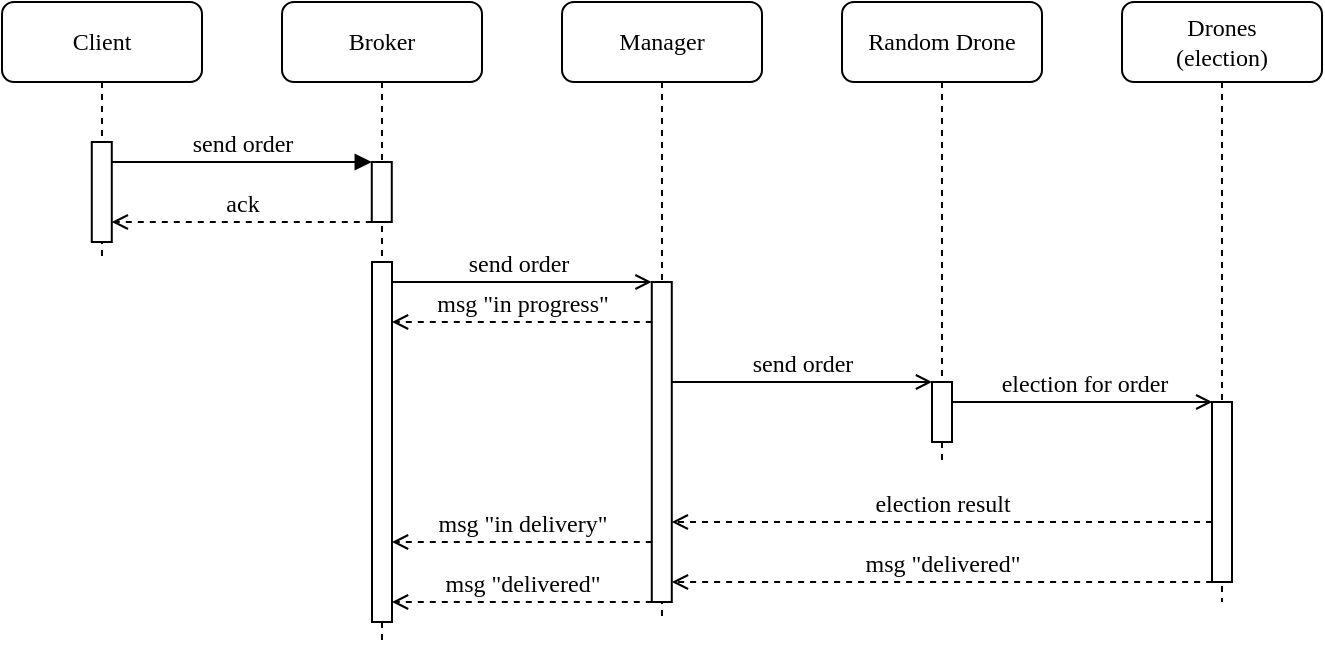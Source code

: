 <mxfile version="14.9.4" type="device"><diagram name="Page-1" id="13e1069c-82ec-6db2-03f1-153e76fe0fe0"><mxGraphModel dx="972" dy="537" grid="1" gridSize="10" guides="1" tooltips="1" connect="1" arrows="1" fold="1" page="1" pageScale="1" pageWidth="1100" pageHeight="850" background="none" math="0" shadow="0"><root><mxCell id="0"/><mxCell id="1" parent="0"/><mxCell id="7baba1c4bc27f4b0-2" value="Broker" style="shape=umlLifeline;perimeter=lifelinePerimeter;whiteSpace=wrap;html=1;container=1;collapsible=0;recursiveResize=0;outlineConnect=0;rounded=1;shadow=0;comic=0;labelBackgroundColor=none;strokeWidth=1;fontFamily=Verdana;fontSize=12;align=center;" parent="1" vertex="1"><mxGeometry x="240" y="80" width="100" height="320" as="geometry"/></mxCell><mxCell id="7baba1c4bc27f4b0-10" value="" style="html=1;points=[];perimeter=orthogonalPerimeter;rounded=0;shadow=0;comic=0;labelBackgroundColor=none;strokeWidth=1;fontFamily=Verdana;fontSize=12;align=center;" parent="7baba1c4bc27f4b0-2" vertex="1"><mxGeometry x="44.89" y="80" width="10" height="30" as="geometry"/></mxCell><mxCell id="7baba1c4bc27f4b0-3" value="Manager" style="shape=umlLifeline;perimeter=lifelinePerimeter;whiteSpace=wrap;html=1;container=1;collapsible=0;recursiveResize=0;outlineConnect=0;rounded=1;shadow=0;comic=0;labelBackgroundColor=none;strokeWidth=1;fontFamily=Verdana;fontSize=12;align=center;" parent="1" vertex="1"><mxGeometry x="380" y="80" width="100" height="310" as="geometry"/></mxCell><mxCell id="7baba1c4bc27f4b0-13" value="" style="html=1;points=[];perimeter=orthogonalPerimeter;rounded=0;shadow=0;comic=0;labelBackgroundColor=none;strokeWidth=1;fontFamily=Verdana;fontSize=12;align=center;" parent="7baba1c4bc27f4b0-3" vertex="1"><mxGeometry x="44.89" y="140" width="10" height="160" as="geometry"/></mxCell><mxCell id="7baba1c4bc27f4b0-4" value="Random Drone" style="shape=umlLifeline;perimeter=lifelinePerimeter;whiteSpace=wrap;html=1;container=1;collapsible=0;recursiveResize=0;outlineConnect=0;rounded=1;shadow=0;comic=0;labelBackgroundColor=none;strokeWidth=1;fontFamily=Verdana;fontSize=12;align=center;" parent="1" vertex="1"><mxGeometry x="520" y="80" width="100" height="230" as="geometry"/></mxCell><mxCell id="7baba1c4bc27f4b0-8" value="Client" style="shape=umlLifeline;perimeter=lifelinePerimeter;whiteSpace=wrap;html=1;container=1;collapsible=0;recursiveResize=0;outlineConnect=0;rounded=1;shadow=0;comic=0;labelBackgroundColor=none;strokeWidth=1;fontFamily=Verdana;fontSize=12;align=center;" parent="1" vertex="1"><mxGeometry x="100" y="80" width="100" height="130" as="geometry"/></mxCell><mxCell id="7baba1c4bc27f4b0-9" value="" style="html=1;points=[];perimeter=orthogonalPerimeter;rounded=0;shadow=0;comic=0;labelBackgroundColor=none;strokeWidth=1;fontFamily=Verdana;fontSize=12;align=center;" parent="7baba1c4bc27f4b0-8" vertex="1"><mxGeometry x="44.89" y="70" width="10" height="50" as="geometry"/></mxCell><mxCell id="7baba1c4bc27f4b0-11" value="send order" style="html=1;verticalAlign=bottom;endArrow=block;entryX=0;entryY=0;labelBackgroundColor=none;fontFamily=Verdana;fontSize=12;edgeStyle=elbowEdgeStyle;elbow=vertical;" parent="1" source="7baba1c4bc27f4b0-9" target="7baba1c4bc27f4b0-10" edge="1"><mxGeometry relative="1" as="geometry"><mxPoint x="219.89" y="170" as="sourcePoint"/></mxGeometry></mxCell><mxCell id="7baba1c4bc27f4b0-14" value="ack" style="html=1;verticalAlign=bottom;endArrow=open;labelBackgroundColor=none;fontFamily=Verdana;fontSize=12;edgeStyle=elbowEdgeStyle;elbow=vertical;dashed=1;endFill=0;" parent="1" source="7baba1c4bc27f4b0-10" target="7baba1c4bc27f4b0-9" edge="1"><mxGeometry relative="1" as="geometry"><mxPoint x="369.89" y="180" as="sourcePoint"/><Array as="points"><mxPoint x="239.89" y="190"/><mxPoint x="249.89" y="180"/></Array></mxGeometry></mxCell><mxCell id="hCKm63XLztfWOcYLBpdG-3" value="send order" style="html=1;verticalAlign=bottom;endArrow=open;labelBackgroundColor=none;fontFamily=Verdana;fontSize=12;edgeStyle=elbowEdgeStyle;elbow=vertical;entryX=-0.009;entryY=0.005;entryDx=0;entryDy=0;entryPerimeter=0;endFill=0;" edge="1" parent="1" source="7baba1c4bc27f4b0-2" target="7baba1c4bc27f4b0-13"><mxGeometry relative="1" as="geometry"><mxPoint x="310" y="220" as="sourcePoint"/><mxPoint x="439.89" y="220" as="targetPoint"/><Array as="points"><mxPoint x="349.89" y="220"/><mxPoint x="349.89" y="210"/><mxPoint x="389.89" y="222"/><mxPoint x="369.89" y="222"/><mxPoint x="409.89" y="222"/><mxPoint x="379.89" y="222"/><mxPoint x="379.89" y="222"/><mxPoint x="379.89" y="222"/><mxPoint x="439.89" y="222"/><mxPoint x="389.89" y="220"/><mxPoint x="384.89" y="260"/><mxPoint x="394.89" y="250"/></Array></mxGeometry></mxCell><mxCell id="hCKm63XLztfWOcYLBpdG-4" value="msg &quot;in progress&quot;" style="html=1;verticalAlign=bottom;endArrow=open;labelBackgroundColor=none;fontFamily=Verdana;fontSize=12;edgeStyle=elbowEdgeStyle;elbow=vertical;dashed=1;endFill=0;" edge="1" parent="1" source="7baba1c4bc27f4b0-13" target="hCKm63XLztfWOcYLBpdG-13"><mxGeometry relative="1" as="geometry"><mxPoint x="420" y="240" as="sourcePoint"/><mxPoint x="310" y="240" as="targetPoint"/><Array as="points"><mxPoint x="359.89" y="240"/><mxPoint x="399.89" y="280"/><mxPoint x="394.89" y="320"/><mxPoint x="404.89" y="310"/></Array></mxGeometry></mxCell><mxCell id="hCKm63XLztfWOcYLBpdG-6" value="" style="html=1;points=[];perimeter=orthogonalPerimeter;rounded=0;shadow=0;comic=0;labelBackgroundColor=none;strokeWidth=1;fontFamily=Verdana;fontSize=12;align=center;" vertex="1" parent="1"><mxGeometry x="565" y="270" width="10" height="30" as="geometry"/></mxCell><mxCell id="hCKm63XLztfWOcYLBpdG-7" value="send order" style="html=1;verticalAlign=bottom;endArrow=open;labelBackgroundColor=none;fontFamily=Verdana;fontSize=12;edgeStyle=elbowEdgeStyle;elbow=vertical;entryX=0.003;entryY=0.018;entryDx=0;entryDy=0;entryPerimeter=0;endFill=0;" edge="1" parent="1" target="hCKm63XLztfWOcYLBpdG-6"><mxGeometry relative="1" as="geometry"><mxPoint x="434.89" y="270" as="sourcePoint"/><mxPoint x="550" y="270" as="targetPoint"/><Array as="points"><mxPoint x="489.98" y="270"/><mxPoint x="489.98" y="260"/><mxPoint x="529.98" y="272"/><mxPoint x="509.98" y="272"/><mxPoint x="549.98" y="272"/><mxPoint x="519.98" y="272"/><mxPoint x="519.98" y="272"/><mxPoint x="519.98" y="272"/><mxPoint x="579.98" y="272"/><mxPoint x="529.98" y="270"/><mxPoint x="524.98" y="310"/><mxPoint x="534.98" y="300"/></Array></mxGeometry></mxCell><mxCell id="hCKm63XLztfWOcYLBpdG-9" value="&lt;div&gt;Drones&lt;/div&gt;&lt;div&gt;(election)&lt;br&gt;&lt;/div&gt;" style="shape=umlLifeline;perimeter=lifelinePerimeter;whiteSpace=wrap;html=1;container=1;collapsible=0;recursiveResize=0;outlineConnect=0;rounded=1;shadow=0;comic=0;labelBackgroundColor=none;strokeWidth=1;fontFamily=Verdana;fontSize=12;align=center;" vertex="1" parent="1"><mxGeometry x="660" y="80" width="100" height="300" as="geometry"/></mxCell><mxCell id="hCKm63XLztfWOcYLBpdG-16" value="" style="html=1;points=[];perimeter=orthogonalPerimeter;rounded=0;shadow=0;comic=0;labelBackgroundColor=none;strokeWidth=1;fontFamily=Verdana;fontSize=12;align=center;" vertex="1" parent="hCKm63XLztfWOcYLBpdG-9"><mxGeometry x="45" y="200" width="10" height="90" as="geometry"/></mxCell><mxCell id="hCKm63XLztfWOcYLBpdG-13" value="" style="html=1;points=[];perimeter=orthogonalPerimeter;rounded=0;shadow=0;comic=0;labelBackgroundColor=none;strokeWidth=1;fontFamily=Verdana;fontSize=12;align=center;" vertex="1" parent="1"><mxGeometry x="285" y="210" width="10" height="180" as="geometry"/></mxCell><mxCell id="hCKm63XLztfWOcYLBpdG-15" value="election for order" style="html=1;verticalAlign=bottom;endArrow=open;labelBackgroundColor=none;fontFamily=Verdana;fontSize=12;edgeStyle=elbowEdgeStyle;elbow=vertical;entryX=0.003;entryY=0.018;entryDx=0;entryDy=0;entryPerimeter=0;endFill=0;" edge="1" parent="1"><mxGeometry relative="1" as="geometry"><mxPoint x="575" y="280" as="sourcePoint"/><mxPoint x="705.14" y="280.54" as="targetPoint"/><Array as="points"><mxPoint x="630.09" y="280"/><mxPoint x="630.09" y="270"/><mxPoint x="670.09" y="282"/><mxPoint x="650.09" y="282"/><mxPoint x="690.09" y="282"/><mxPoint x="660.09" y="282"/><mxPoint x="660.09" y="282"/><mxPoint x="660.09" y="282"/><mxPoint x="720.09" y="282"/><mxPoint x="670.09" y="280"/><mxPoint x="665.09" y="320"/><mxPoint x="675.09" y="310"/></Array></mxGeometry></mxCell><mxCell id="hCKm63XLztfWOcYLBpdG-17" value="election result" style="html=1;verticalAlign=bottom;endArrow=open;labelBackgroundColor=none;fontFamily=Verdana;fontSize=12;edgeStyle=elbowEdgeStyle;elbow=vertical;dashed=1;endFill=0;" edge="1" parent="1" source="hCKm63XLztfWOcYLBpdG-16"><mxGeometry relative="1" as="geometry"><mxPoint x="670" y="340" as="sourcePoint"/><mxPoint x="434.89" y="340" as="targetPoint"/><Array as="points"><mxPoint x="639.89" y="340"/><mxPoint x="679.89" y="380"/><mxPoint x="674.89" y="420"/><mxPoint x="684.89" y="410"/></Array></mxGeometry></mxCell><mxCell id="hCKm63XLztfWOcYLBpdG-18" value="msg &quot;in delivery&quot;" style="html=1;verticalAlign=bottom;endArrow=open;labelBackgroundColor=none;fontFamily=Verdana;fontSize=12;edgeStyle=elbowEdgeStyle;elbow=vertical;dashed=1;endFill=0;" edge="1" parent="1" source="7baba1c4bc27f4b0-13"><mxGeometry relative="1" as="geometry"><mxPoint x="420" y="350" as="sourcePoint"/><mxPoint x="295" y="350" as="targetPoint"/><Array as="points"><mxPoint x="359.89" y="350"/><mxPoint x="399.89" y="390"/><mxPoint x="394.89" y="430"/><mxPoint x="404.89" y="420"/></Array></mxGeometry></mxCell><mxCell id="hCKm63XLztfWOcYLBpdG-19" value="msg &quot;delivered&quot;" style="html=1;verticalAlign=bottom;endArrow=open;labelBackgroundColor=none;fontFamily=Verdana;fontSize=12;edgeStyle=elbowEdgeStyle;elbow=vertical;dashed=1;endFill=0;" edge="1" parent="1"><mxGeometry relative="1" as="geometry"><mxPoint x="705.06" y="370" as="sourcePoint"/><mxPoint x="434.95" y="370" as="targetPoint"/><Array as="points"><mxPoint x="639.95" y="370"/><mxPoint x="679.95" y="410"/><mxPoint x="674.95" y="450"/><mxPoint x="684.95" y="440"/></Array></mxGeometry></mxCell><mxCell id="hCKm63XLztfWOcYLBpdG-20" value="msg &quot;delivered&quot;" style="html=1;verticalAlign=bottom;endArrow=open;labelBackgroundColor=none;fontFamily=Verdana;fontSize=12;edgeStyle=elbowEdgeStyle;elbow=vertical;dashed=1;endFill=0;" edge="1" parent="1"><mxGeometry relative="1" as="geometry"><mxPoint x="424.89" y="380" as="sourcePoint"/><mxPoint x="295" y="380" as="targetPoint"/><Array as="points"><mxPoint x="359.89" y="380"/><mxPoint x="399.89" y="420"/><mxPoint x="394.89" y="460"/><mxPoint x="404.89" y="450"/></Array></mxGeometry></mxCell></root></mxGraphModel></diagram></mxfile>